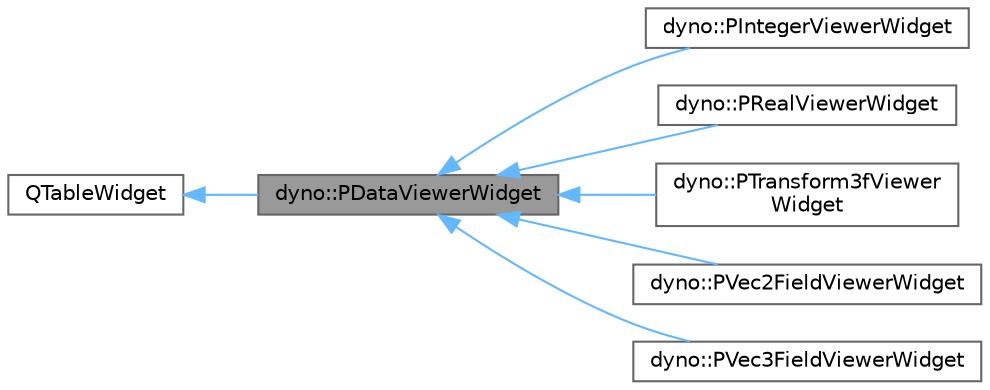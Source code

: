 digraph "dyno::PDataViewerWidget"
{
 // LATEX_PDF_SIZE
  bgcolor="transparent";
  edge [fontname=Helvetica,fontsize=10,labelfontname=Helvetica,labelfontsize=10];
  node [fontname=Helvetica,fontsize=10,shape=box,height=0.2,width=0.4];
  rankdir="LR";
  Node1 [id="Node000001",label="dyno::PDataViewerWidget",height=0.2,width=0.4,color="gray40", fillcolor="grey60", style="filled", fontcolor="black",tooltip=" "];
  Node2 -> Node1 [id="edge1_Node000001_Node000002",dir="back",color="steelblue1",style="solid",tooltip=" "];
  Node2 [id="Node000002",label="QTableWidget",height=0.2,width=0.4,color="gray40", fillcolor="white", style="filled",tooltip=" "];
  Node1 -> Node3 [id="edge2_Node000001_Node000003",dir="back",color="steelblue1",style="solid",tooltip=" "];
  Node3 [id="Node000003",label="dyno::PIntegerViewerWidget",height=0.2,width=0.4,color="gray40", fillcolor="white", style="filled",URL="$classdyno_1_1_p_integer_viewer_widget.html",tooltip=" "];
  Node1 -> Node4 [id="edge3_Node000001_Node000004",dir="back",color="steelblue1",style="solid",tooltip=" "];
  Node4 [id="Node000004",label="dyno::PRealViewerWidget",height=0.2,width=0.4,color="gray40", fillcolor="white", style="filled",URL="$classdyno_1_1_p_real_viewer_widget.html",tooltip=" "];
  Node1 -> Node5 [id="edge4_Node000001_Node000005",dir="back",color="steelblue1",style="solid",tooltip=" "];
  Node5 [id="Node000005",label="dyno::PTransform3fViewer\lWidget",height=0.2,width=0.4,color="gray40", fillcolor="white", style="filled",URL="$classdyno_1_1_p_transform3f_viewer_widget.html",tooltip=" "];
  Node1 -> Node6 [id="edge5_Node000001_Node000006",dir="back",color="steelblue1",style="solid",tooltip=" "];
  Node6 [id="Node000006",label="dyno::PVec2FieldViewerWidget",height=0.2,width=0.4,color="gray40", fillcolor="white", style="filled",URL="$classdyno_1_1_p_vec2_field_viewer_widget.html",tooltip=" "];
  Node1 -> Node7 [id="edge6_Node000001_Node000007",dir="back",color="steelblue1",style="solid",tooltip=" "];
  Node7 [id="Node000007",label="dyno::PVec3FieldViewerWidget",height=0.2,width=0.4,color="gray40", fillcolor="white", style="filled",URL="$classdyno_1_1_p_vec3_field_viewer_widget.html",tooltip=" "];
}
